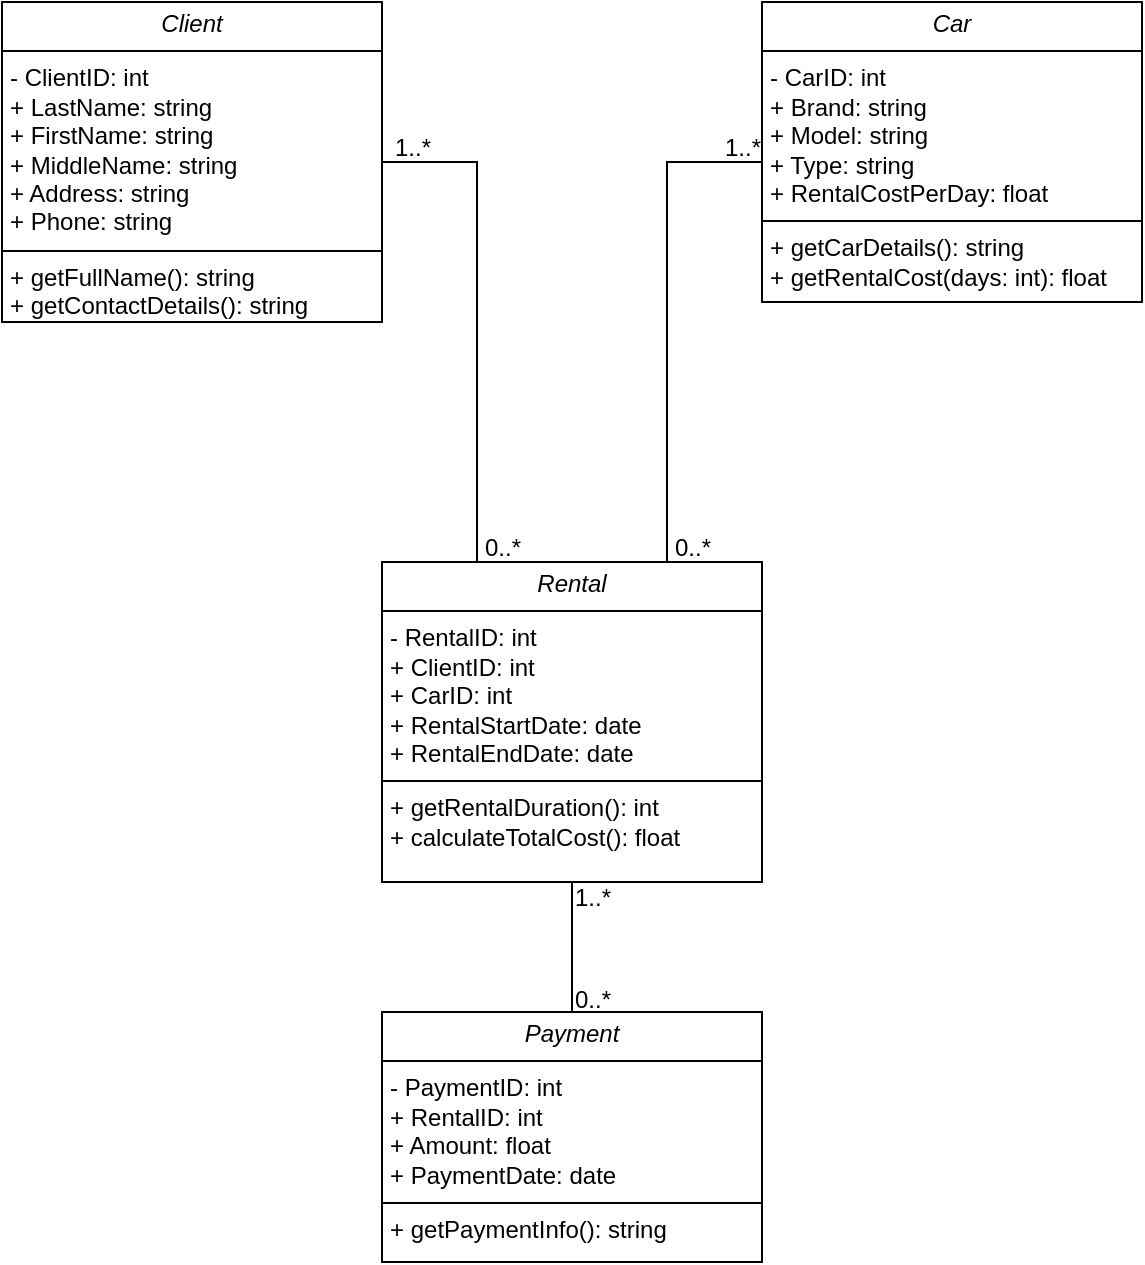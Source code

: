 <mxfile version="24.7.13">
  <diagram name="Страница — 1" id="xwLZWQEwWMqUrn_ete-g">
    <mxGraphModel dx="1147" dy="663" grid="1" gridSize="10" guides="1" tooltips="1" connect="1" arrows="1" fold="1" page="1" pageScale="1" pageWidth="827" pageHeight="1169" math="0" shadow="0">
      <root>
        <mxCell id="0" />
        <mxCell id="1" parent="0" />
        <mxCell id="Vl3c-MaSo415YD9wshq0-13" style="edgeStyle=orthogonalEdgeStyle;rounded=0;orthogonalLoop=1;jettySize=auto;html=1;exitX=1;exitY=0.5;exitDx=0;exitDy=0;entryX=0.25;entryY=0;entryDx=0;entryDy=0;endArrow=none;endFill=0;" edge="1" parent="1" source="Vl3c-MaSo415YD9wshq0-1" target="Vl3c-MaSo415YD9wshq0-6">
          <mxGeometry relative="1" as="geometry" />
        </mxCell>
        <mxCell id="Vl3c-MaSo415YD9wshq0-1" value="&lt;p style=&quot;margin:0px;margin-top:4px;text-align:center;&quot;&gt;&lt;i&gt;Client&lt;/i&gt;&lt;/p&gt;&lt;hr size=&quot;1&quot; style=&quot;border-style:solid;&quot;&gt;&lt;p style=&quot;margin:0px;margin-left:4px;&quot;&gt;- ClientID: int&lt;br&gt;+ LastName: string&lt;/p&gt;&lt;p style=&quot;margin:0px;margin-left:4px;&quot;&gt;+ FirstName: string&lt;br&gt;&lt;/p&gt;&lt;p style=&quot;margin:0px;margin-left:4px;&quot;&gt;+ MiddleName: string&lt;br&gt;&lt;/p&gt;&lt;p style=&quot;margin:0px;margin-left:4px;&quot;&gt;+ Address: string&lt;br&gt;&lt;/p&gt;&lt;p style=&quot;margin:0px;margin-left:4px;&quot;&gt;+ Phone: string&lt;br&gt;&lt;/p&gt;&lt;hr size=&quot;1&quot; style=&quot;border-style:solid;&quot;&gt;&lt;p style=&quot;margin:0px;margin-left:4px;&quot;&gt;+ getFullName(): string&lt;br&gt;+ getContactDetails(): string&lt;br&gt;&lt;/p&gt;" style="verticalAlign=top;align=left;overflow=fill;html=1;whiteSpace=wrap;" vertex="1" parent="1">
          <mxGeometry x="129" y="269" width="190" height="160" as="geometry" />
        </mxCell>
        <mxCell id="Vl3c-MaSo415YD9wshq0-19" style="edgeStyle=orthogonalEdgeStyle;rounded=0;orthogonalLoop=1;jettySize=auto;html=1;exitX=0.5;exitY=1;exitDx=0;exitDy=0;entryX=0.5;entryY=0;entryDx=0;entryDy=0;endArrow=none;endFill=0;" edge="1" parent="1" source="Vl3c-MaSo415YD9wshq0-6" target="Vl3c-MaSo415YD9wshq0-8">
          <mxGeometry relative="1" as="geometry" />
        </mxCell>
        <mxCell id="Vl3c-MaSo415YD9wshq0-6" value="&lt;p style=&quot;margin:0px;margin-top:4px;text-align:center;&quot;&gt;&lt;i&gt;Rental&lt;/i&gt;&lt;/p&gt;&lt;hr size=&quot;1&quot; style=&quot;border-style:solid;&quot;&gt;&lt;p style=&quot;margin:0px;margin-left:4px;&quot;&gt;&lt;span class=&quot;hljs-operator&quot;&gt;-&lt;/span&gt; RentalID: &lt;span class=&quot;hljs-type&quot;&gt;int&lt;/span&gt;&lt;/p&gt;&lt;p style=&quot;margin:0px;margin-left:4px;&quot;&gt;&lt;span class=&quot;hljs-operator&quot;&gt;+&lt;/span&gt; ClientID: &lt;span class=&quot;hljs-type&quot;&gt;int&lt;/span&gt;&lt;/p&gt;&lt;p style=&quot;margin:0px;margin-left:4px;&quot;&gt;&lt;span class=&quot;hljs-operator&quot;&gt;+&lt;/span&gt; CarID: &lt;span class=&quot;hljs-type&quot;&gt;int&lt;/span&gt;&lt;/p&gt;&lt;p style=&quot;margin:0px;margin-left:4px;&quot;&gt;&lt;span class=&quot;hljs-operator&quot;&gt;+&lt;/span&gt; RentalStartDate: &lt;span class=&quot;hljs-type&quot;&gt;date&lt;/span&gt;&lt;/p&gt;&lt;p style=&quot;margin:0px;margin-left:4px;&quot;&gt;&lt;span class=&quot;hljs-operator&quot;&gt;+&lt;/span&gt; RentalEndDate: &lt;span class=&quot;hljs-type&quot;&gt;date&lt;/span&gt;&lt;br&gt;&lt;/p&gt;&lt;hr size=&quot;1&quot; style=&quot;border-style:solid;&quot;&gt;&lt;p style=&quot;margin:0px;margin-left:4px;&quot;&gt;&lt;span class=&quot;hljs-operator&quot;&gt;+&lt;/span&gt; getRentalDuration(): &lt;span class=&quot;hljs-type&quot;&gt;int&lt;/span&gt;&lt;/p&gt;&lt;p style=&quot;margin:0px;margin-left:4px;&quot;&gt;&lt;span class=&quot;hljs-operator&quot;&gt;+&lt;/span&gt; calculateTotalCost(): &lt;span class=&quot;hljs-type&quot;&gt;float&lt;/span&gt;&lt;br&gt;&lt;/p&gt;" style="verticalAlign=top;align=left;overflow=fill;html=1;whiteSpace=wrap;" vertex="1" parent="1">
          <mxGeometry x="319" y="549" width="190" height="160" as="geometry" />
        </mxCell>
        <mxCell id="Vl3c-MaSo415YD9wshq0-16" style="edgeStyle=orthogonalEdgeStyle;rounded=0;orthogonalLoop=1;jettySize=auto;html=1;exitX=0;exitY=0.5;exitDx=0;exitDy=0;entryX=0.75;entryY=0;entryDx=0;entryDy=0;endArrow=none;endFill=0;" edge="1" parent="1" source="Vl3c-MaSo415YD9wshq0-7" target="Vl3c-MaSo415YD9wshq0-6">
          <mxGeometry relative="1" as="geometry">
            <Array as="points">
              <mxPoint x="509" y="349" />
              <mxPoint x="461" y="349" />
            </Array>
          </mxGeometry>
        </mxCell>
        <mxCell id="Vl3c-MaSo415YD9wshq0-7" value="&lt;p style=&quot;margin:0px;margin-top:4px;text-align:center;&quot;&gt;&lt;i&gt;Car&lt;/i&gt;&lt;/p&gt;&lt;hr size=&quot;1&quot; style=&quot;border-style:solid;&quot;&gt;&lt;p style=&quot;margin:0px;margin-left:4px;&quot;&gt;- CarID: &lt;span class=&quot;hljs-keyword&quot;&gt;int&lt;/span&gt;&lt;/p&gt;&lt;p style=&quot;margin:0px;margin-left:4px;&quot;&gt;+ Brand: &lt;span class=&quot;hljs-keyword&quot;&gt;string&lt;/span&gt;&lt;/p&gt;&lt;p style=&quot;margin:0px;margin-left:4px;&quot;&gt;+ Model: &lt;span class=&quot;hljs-keyword&quot;&gt;string&lt;/span&gt;&lt;/p&gt;&lt;p style=&quot;margin:0px;margin-left:4px;&quot;&gt;+ Type: &lt;span class=&quot;hljs-keyword&quot;&gt;string&lt;/span&gt;&lt;/p&gt;&lt;p style=&quot;margin:0px;margin-left:4px;&quot;&gt;+ RentalCostPerDay: &lt;span class=&quot;hljs-keyword&quot;&gt;float&lt;/span&gt;&lt;br&gt;&lt;/p&gt;&lt;hr size=&quot;1&quot; style=&quot;border-style:solid;&quot;&gt;&lt;p style=&quot;margin:0px;margin-left:4px;&quot;&gt;+ &lt;span class=&quot;hljs-title function_ invoke__&quot;&gt;getCarDetails&lt;/span&gt;(): &lt;span class=&quot;hljs-keyword&quot;&gt;string&lt;/span&gt;&lt;/p&gt;&lt;p style=&quot;margin:0px;margin-left:4px;&quot;&gt;+ &lt;span class=&quot;hljs-title function_ invoke__&quot;&gt;getRentalCost&lt;/span&gt;(&lt;span class=&quot;hljs-attr&quot;&gt;days&lt;/span&gt;: &lt;span class=&quot;hljs-keyword&quot;&gt;int&lt;/span&gt;): &lt;span class=&quot;hljs-keyword&quot;&gt;float&lt;/span&gt;&lt;br&gt;&lt;/p&gt;" style="verticalAlign=top;align=left;overflow=fill;html=1;whiteSpace=wrap;" vertex="1" parent="1">
          <mxGeometry x="509" y="269" width="190" height="150" as="geometry" />
        </mxCell>
        <mxCell id="Vl3c-MaSo415YD9wshq0-8" value="&lt;p style=&quot;margin:0px;margin-top:4px;text-align:center;&quot;&gt;&lt;i&gt;Payment&lt;/i&gt;&lt;/p&gt;&lt;hr size=&quot;1&quot; style=&quot;border-style:solid;&quot;&gt;&lt;p style=&quot;margin:0px;margin-left:4px;&quot;&gt;&lt;span class=&quot;hljs-operator&quot;&gt;-&lt;/span&gt; PaymentID: &lt;span class=&quot;hljs-type&quot;&gt;int&lt;/span&gt;&lt;/p&gt;&lt;p style=&quot;margin:0px;margin-left:4px;&quot;&gt;&lt;span class=&quot;hljs-operator&quot;&gt;+&lt;/span&gt; RentalID: &lt;span class=&quot;hljs-type&quot;&gt;int&lt;/span&gt;&lt;/p&gt;&lt;p style=&quot;margin:0px;margin-left:4px;&quot;&gt;&lt;span class=&quot;hljs-operator&quot;&gt;+&lt;/span&gt; Amount: &lt;span class=&quot;hljs-type&quot;&gt;float&lt;/span&gt;&lt;/p&gt;&lt;p style=&quot;margin:0px;margin-left:4px;&quot;&gt;&lt;span class=&quot;hljs-operator&quot;&gt;+&lt;/span&gt; PaymentDate: &lt;span class=&quot;hljs-type&quot;&gt;date&lt;/span&gt;&lt;br&gt;&lt;/p&gt;&lt;hr size=&quot;1&quot; style=&quot;border-style:solid;&quot;&gt;&lt;p style=&quot;margin:0px;margin-left:4px;&quot;&gt;+ getPaymentInfo(): string&lt;/p&gt;" style="verticalAlign=top;align=left;overflow=fill;html=1;whiteSpace=wrap;" vertex="1" parent="1">
          <mxGeometry x="319" y="774" width="190" height="125" as="geometry" />
        </mxCell>
        <mxCell id="Vl3c-MaSo415YD9wshq0-14" value="1..*" style="text;html=1;align=center;verticalAlign=middle;resizable=0;points=[];autosize=1;strokeColor=none;fillColor=none;" vertex="1" parent="1">
          <mxGeometry x="314" y="327" width="40" height="30" as="geometry" />
        </mxCell>
        <mxCell id="Vl3c-MaSo415YD9wshq0-15" value="0..*" style="text;html=1;align=center;verticalAlign=middle;resizable=0;points=[];autosize=1;strokeColor=none;fillColor=none;" vertex="1" parent="1">
          <mxGeometry x="359" y="527" width="40" height="30" as="geometry" />
        </mxCell>
        <mxCell id="Vl3c-MaSo415YD9wshq0-17" value="1..*" style="text;html=1;align=center;verticalAlign=middle;resizable=0;points=[];autosize=1;strokeColor=none;fillColor=none;" vertex="1" parent="1">
          <mxGeometry x="479" y="327" width="40" height="30" as="geometry" />
        </mxCell>
        <mxCell id="Vl3c-MaSo415YD9wshq0-18" value="0..*" style="text;html=1;align=center;verticalAlign=middle;resizable=0;points=[];autosize=1;strokeColor=none;fillColor=none;" vertex="1" parent="1">
          <mxGeometry x="454" y="527" width="40" height="30" as="geometry" />
        </mxCell>
        <mxCell id="Vl3c-MaSo415YD9wshq0-20" value="1..*" style="text;html=1;align=center;verticalAlign=middle;resizable=0;points=[];autosize=1;strokeColor=none;fillColor=none;" vertex="1" parent="1">
          <mxGeometry x="404" y="702" width="40" height="30" as="geometry" />
        </mxCell>
        <mxCell id="Vl3c-MaSo415YD9wshq0-21" value="0..*" style="text;html=1;align=center;verticalAlign=middle;resizable=0;points=[];autosize=1;strokeColor=none;fillColor=none;" vertex="1" parent="1">
          <mxGeometry x="404" y="753" width="40" height="30" as="geometry" />
        </mxCell>
      </root>
    </mxGraphModel>
  </diagram>
</mxfile>
